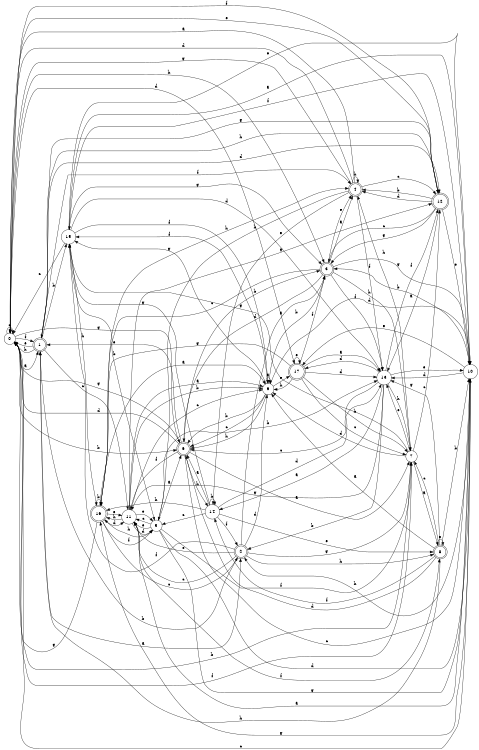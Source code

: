 digraph n15_4 {
__start0 [label="" shape="none"];

rankdir=LR;
size="8,5";

s0 [style="filled", color="black", fillcolor="white" shape="circle", label="0"];
s1 [style="rounded,filled", color="black", fillcolor="white" shape="doublecircle", label="1"];
s2 [style="rounded,filled", color="black", fillcolor="white" shape="doublecircle", label="2"];
s3 [style="rounded,filled", color="black", fillcolor="white" shape="doublecircle", label="3"];
s4 [style="rounded,filled", color="black", fillcolor="white" shape="doublecircle", label="4"];
s5 [style="filled", color="black", fillcolor="white" shape="circle", label="5"];
s6 [style="rounded,filled", color="black", fillcolor="white" shape="doublecircle", label="6"];
s7 [style="filled", color="black", fillcolor="white" shape="circle", label="7"];
s8 [style="rounded,filled", color="black", fillcolor="white" shape="doublecircle", label="8"];
s9 [style="filled", color="black", fillcolor="white" shape="circle", label="9"];
s10 [style="filled", color="black", fillcolor="white" shape="circle", label="10"];
s11 [style="filled", color="black", fillcolor="white" shape="circle", label="11"];
s12 [style="rounded,filled", color="black", fillcolor="white" shape="doublecircle", label="12"];
s13 [style="filled", color="black", fillcolor="white" shape="circle", label="13"];
s14 [style="filled", color="black", fillcolor="white" shape="circle", label="14"];
s15 [style="filled", color="black", fillcolor="white" shape="circle", label="15"];
s16 [style="rounded,filled", color="black", fillcolor="white" shape="doublecircle", label="16"];
s17 [style="rounded,filled", color="black", fillcolor="white" shape="doublecircle", label="17"];
s0 -> s1 [label="a"];
s0 -> s6 [label="b"];
s0 -> s0 [label="c"];
s0 -> s17 [label="d"];
s0 -> s12 [label="e"];
s0 -> s1 [label="f"];
s0 -> s6 [label="g"];
s0 -> s3 [label="h"];
s1 -> s2 [label="a"];
s1 -> s15 [label="b"];
s1 -> s11 [label="c"];
s1 -> s12 [label="d"];
s1 -> s0 [label="e"];
s1 -> s4 [label="f"];
s1 -> s12 [label="g"];
s1 -> s0 [label="h"];
s2 -> s3 [label="a"];
s2 -> s1 [label="b"];
s2 -> s11 [label="c"];
s2 -> s9 [label="d"];
s2 -> s11 [label="e"];
s2 -> s15 [label="f"];
s2 -> s7 [label="g"];
s2 -> s8 [label="h"];
s3 -> s4 [label="a"];
s3 -> s9 [label="b"];
s3 -> s16 [label="c"];
s3 -> s6 [label="d"];
s3 -> s4 [label="e"];
s3 -> s13 [label="f"];
s3 -> s10 [label="g"];
s3 -> s7 [label="h"];
s4 -> s0 [label="a"];
s4 -> s5 [label="b"];
s4 -> s12 [label="c"];
s4 -> s0 [label="d"];
s4 -> s14 [label="e"];
s4 -> s13 [label="f"];
s4 -> s0 [label="g"];
s4 -> s4 [label="h"];
s5 -> s6 [label="a"];
s5 -> s13 [label="b"];
s5 -> s11 [label="c"];
s5 -> s10 [label="d"];
s5 -> s11 [label="e"];
s5 -> s7 [label="f"];
s5 -> s10 [label="g"];
s5 -> s16 [label="h"];
s6 -> s7 [label="a"];
s6 -> s3 [label="b"];
s6 -> s10 [label="c"];
s6 -> s0 [label="d"];
s6 -> s1 [label="e"];
s6 -> s11 [label="f"];
s6 -> s0 [label="g"];
s6 -> s14 [label="h"];
s7 -> s8 [label="a"];
s7 -> s0 [label="b"];
s7 -> s12 [label="c"];
s7 -> s9 [label="d"];
s7 -> s13 [label="e"];
s7 -> s0 [label="f"];
s7 -> s15 [label="g"];
s7 -> s4 [label="h"];
s8 -> s9 [label="a"];
s8 -> s10 [label="b"];
s8 -> s7 [label="c"];
s8 -> s6 [label="d"];
s8 -> s8 [label="e"];
s8 -> s14 [label="f"];
s8 -> s13 [label="g"];
s8 -> s1 [label="h"];
s9 -> s9 [label="a"];
s9 -> s6 [label="b"];
s9 -> s6 [label="c"];
s9 -> s10 [label="d"];
s9 -> s17 [label="e"];
s9 -> s15 [label="f"];
s9 -> s15 [label="g"];
s9 -> s6 [label="h"];
s10 -> s11 [label="a"];
s10 -> s3 [label="b"];
s10 -> s0 [label="c"];
s10 -> s13 [label="d"];
s10 -> s17 [label="e"];
s10 -> s15 [label="f"];
s10 -> s16 [label="g"];
s10 -> s2 [label="h"];
s11 -> s9 [label="a"];
s11 -> s9 [label="b"];
s11 -> s9 [label="c"];
s11 -> s5 [label="d"];
s11 -> s5 [label="e"];
s11 -> s8 [label="f"];
s11 -> s12 [label="g"];
s11 -> s16 [label="h"];
s12 -> s13 [label="a"];
s12 -> s4 [label="b"];
s12 -> s3 [label="c"];
s12 -> s4 [label="d"];
s12 -> s10 [label="e"];
s12 -> s0 [label="f"];
s12 -> s3 [label="g"];
s12 -> s1 [label="h"];
s13 -> s14 [label="a"];
s13 -> s2 [label="b"];
s13 -> s6 [label="c"];
s13 -> s17 [label="d"];
s13 -> s10 [label="e"];
s13 -> s12 [label="f"];
s13 -> s11 [label="g"];
s13 -> s7 [label="h"];
s14 -> s6 [label="a"];
s14 -> s14 [label="b"];
s14 -> s5 [label="c"];
s14 -> s13 [label="d"];
s14 -> s8 [label="e"];
s14 -> s2 [label="f"];
s14 -> s15 [label="g"];
s14 -> s16 [label="h"];
s15 -> s10 [label="a"];
s15 -> s5 [label="b"];
s15 -> s0 [label="c"];
s15 -> s13 [label="d"];
s15 -> s10 [label="e"];
s15 -> s9 [label="f"];
s15 -> s3 [label="g"];
s15 -> s16 [label="h"];
s16 -> s9 [label="a"];
s16 -> s16 [label="b"];
s16 -> s2 [label="c"];
s16 -> s11 [label="d"];
s16 -> s11 [label="e"];
s16 -> s5 [label="f"];
s16 -> s0 [label="g"];
s16 -> s4 [label="h"];
s17 -> s13 [label="a"];
s17 -> s7 [label="b"];
s17 -> s7 [label="c"];
s17 -> s13 [label="d"];
s17 -> s17 [label="e"];
s17 -> s3 [label="f"];
s17 -> s16 [label="g"];
s17 -> s9 [label="h"];

}